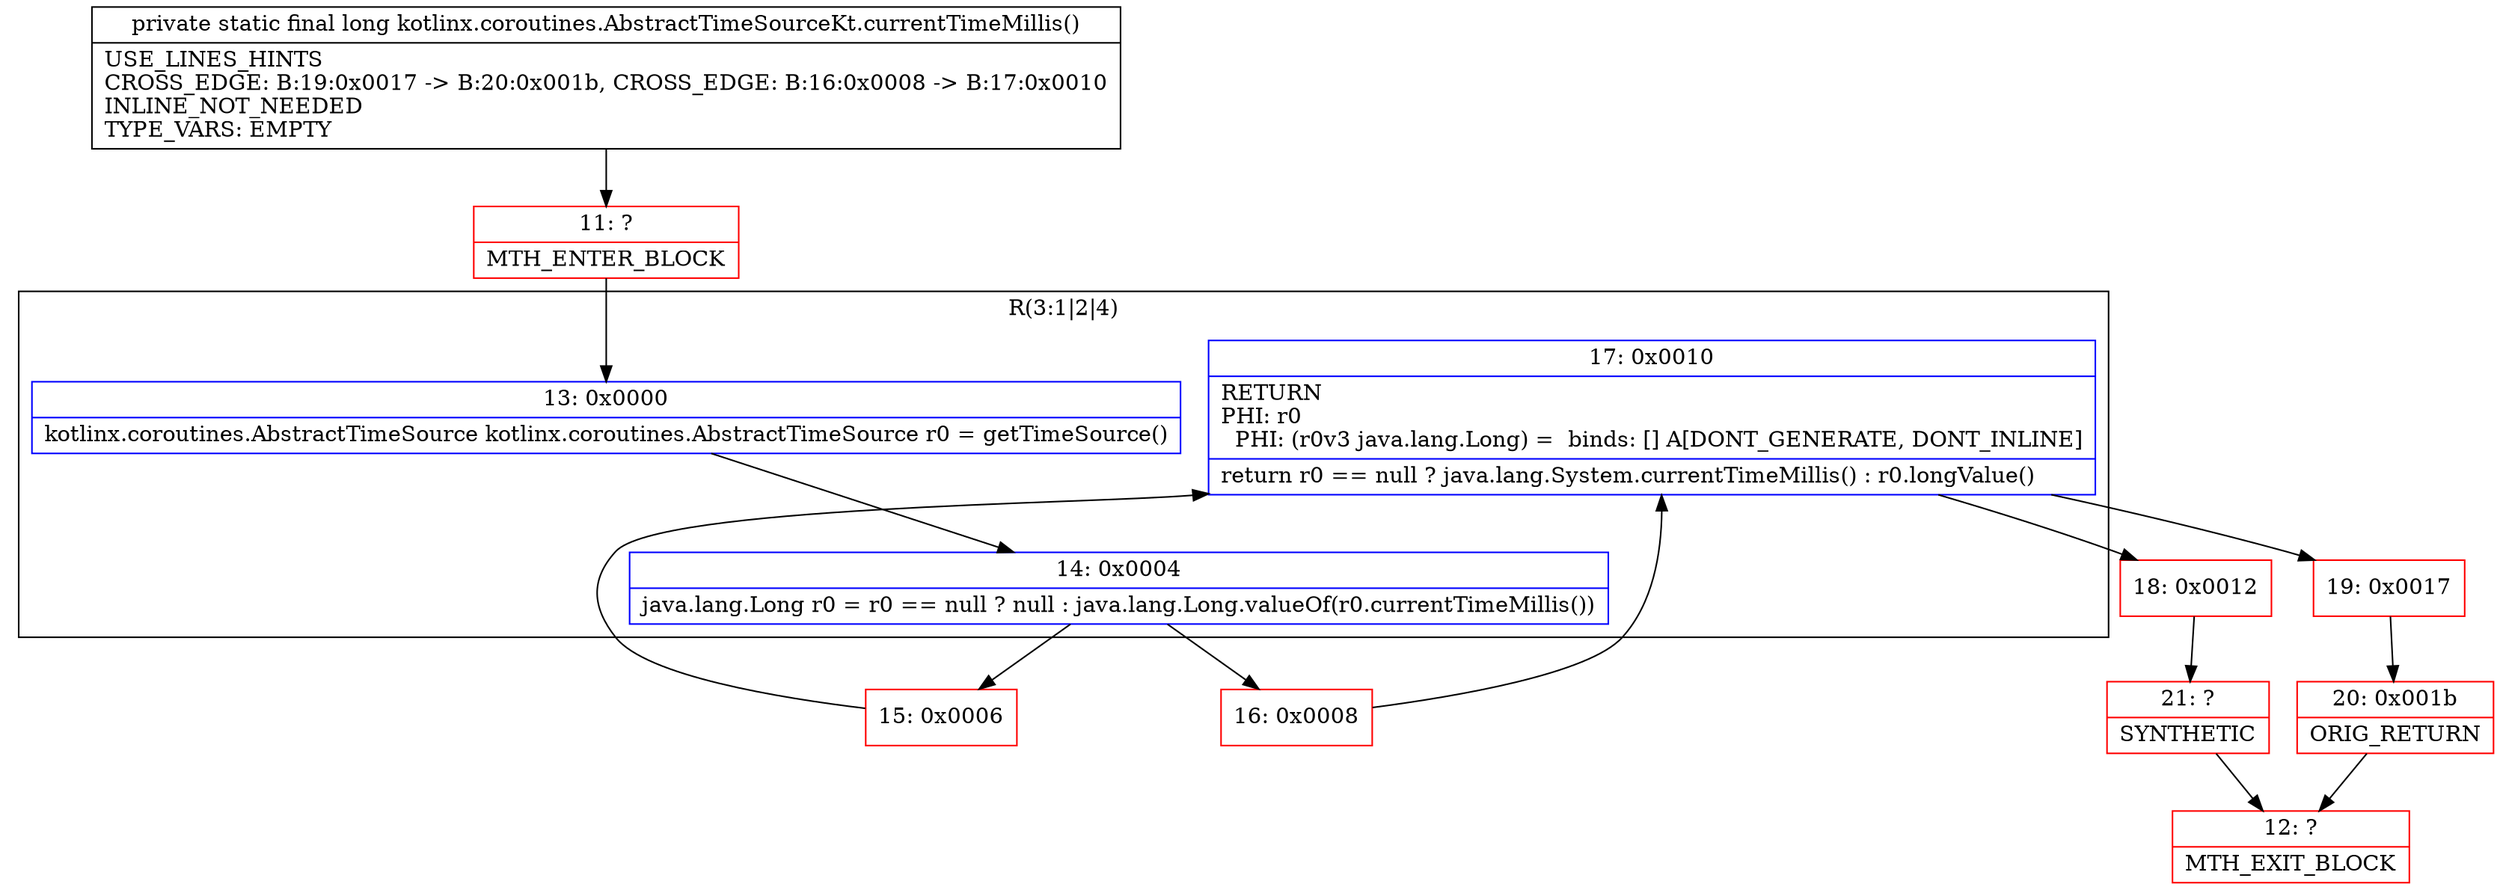 digraph "CFG forkotlinx.coroutines.AbstractTimeSourceKt.currentTimeMillis()J" {
subgraph cluster_Region_1631473486 {
label = "R(3:1|2|4)";
node [shape=record,color=blue];
Node_13 [shape=record,label="{13\:\ 0x0000|kotlinx.coroutines.AbstractTimeSource kotlinx.coroutines.AbstractTimeSource r0 = getTimeSource()\l}"];
Node_14 [shape=record,label="{14\:\ 0x0004|java.lang.Long r0 = r0 == null ? null : java.lang.Long.valueOf(r0.currentTimeMillis())\l}"];
Node_17 [shape=record,label="{17\:\ 0x0010|RETURN\lPHI: r0 \l  PHI: (r0v3 java.lang.Long) =  binds: [] A[DONT_GENERATE, DONT_INLINE]\l|return r0 == null ? java.lang.System.currentTimeMillis() : r0.longValue()\l}"];
}
Node_11 [shape=record,color=red,label="{11\:\ ?|MTH_ENTER_BLOCK\l}"];
Node_15 [shape=record,color=red,label="{15\:\ 0x0006}"];
Node_18 [shape=record,color=red,label="{18\:\ 0x0012}"];
Node_21 [shape=record,color=red,label="{21\:\ ?|SYNTHETIC\l}"];
Node_12 [shape=record,color=red,label="{12\:\ ?|MTH_EXIT_BLOCK\l}"];
Node_19 [shape=record,color=red,label="{19\:\ 0x0017}"];
Node_20 [shape=record,color=red,label="{20\:\ 0x001b|ORIG_RETURN\l}"];
Node_16 [shape=record,color=red,label="{16\:\ 0x0008}"];
MethodNode[shape=record,label="{private static final long kotlinx.coroutines.AbstractTimeSourceKt.currentTimeMillis()  | USE_LINES_HINTS\lCROSS_EDGE: B:19:0x0017 \-\> B:20:0x001b, CROSS_EDGE: B:16:0x0008 \-\> B:17:0x0010\lINLINE_NOT_NEEDED\lTYPE_VARS: EMPTY\l}"];
MethodNode -> Node_11;Node_13 -> Node_14;
Node_14 -> Node_15;
Node_14 -> Node_16;
Node_17 -> Node_18;
Node_17 -> Node_19;
Node_11 -> Node_13;
Node_15 -> Node_17;
Node_18 -> Node_21;
Node_21 -> Node_12;
Node_19 -> Node_20;
Node_20 -> Node_12;
Node_16 -> Node_17;
}

